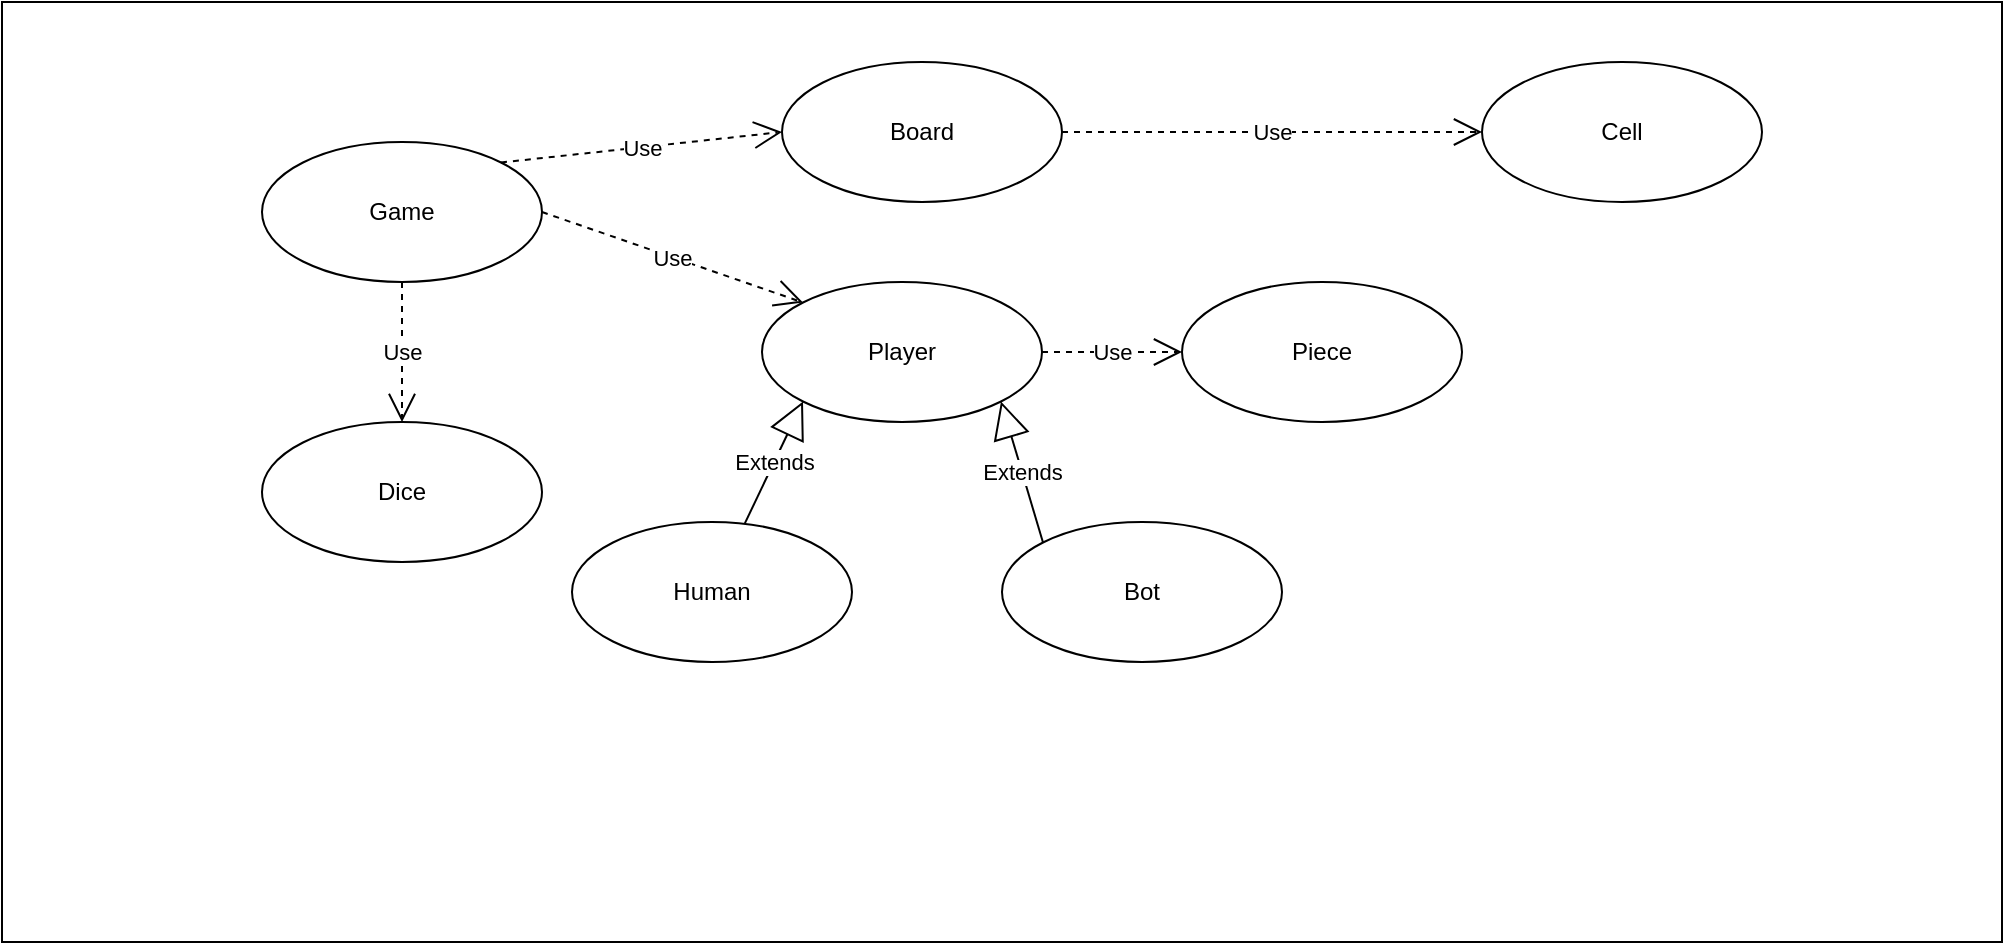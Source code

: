 <mxfile version="24.0.1" type="github">
  <diagram name="Page-1" id="v1raXExcZoV9B4vmxljY">
    <mxGraphModel dx="1290" dy="522" grid="1" gridSize="10" guides="1" tooltips="1" connect="1" arrows="1" fold="1" page="1" pageScale="1" pageWidth="850" pageHeight="1100" math="0" shadow="0">
      <root>
        <mxCell id="0" />
        <mxCell id="1" parent="0" />
        <mxCell id="gRyMv-x38ussXGorKPDM-1" value="" style="rounded=0;whiteSpace=wrap;html=1;" vertex="1" parent="1">
          <mxGeometry width="1000" height="470" as="geometry" />
        </mxCell>
        <mxCell id="gRyMv-x38ussXGorKPDM-2" value="Player" style="ellipse;whiteSpace=wrap;html=1;" vertex="1" parent="1">
          <mxGeometry x="380" y="140" width="140" height="70" as="geometry" />
        </mxCell>
        <mxCell id="gRyMv-x38ussXGorKPDM-3" value="Board" style="ellipse;whiteSpace=wrap;html=1;" vertex="1" parent="1">
          <mxGeometry x="390" y="30" width="140" height="70" as="geometry" />
        </mxCell>
        <mxCell id="gRyMv-x38ussXGorKPDM-4" value="Game" style="ellipse;whiteSpace=wrap;html=1;" vertex="1" parent="1">
          <mxGeometry x="130" y="70" width="140" height="70" as="geometry" />
        </mxCell>
        <mxCell id="gRyMv-x38ussXGorKPDM-6" value="Bot" style="ellipse;whiteSpace=wrap;html=1;" vertex="1" parent="1">
          <mxGeometry x="500" y="260" width="140" height="70" as="geometry" />
        </mxCell>
        <mxCell id="gRyMv-x38ussXGorKPDM-7" value="Extends" style="endArrow=block;endSize=16;endFill=0;html=1;rounded=0;entryX=0;entryY=1;entryDx=0;entryDy=0;" edge="1" parent="1" source="gRyMv-x38ussXGorKPDM-5" target="gRyMv-x38ussXGorKPDM-2">
          <mxGeometry width="160" relative="1" as="geometry">
            <mxPoint x="340" y="270" as="sourcePoint" />
            <mxPoint x="500" y="270" as="targetPoint" />
          </mxGeometry>
        </mxCell>
        <mxCell id="gRyMv-x38ussXGorKPDM-8" value="Extends" style="endArrow=block;endSize=16;endFill=0;html=1;rounded=0;exitX=0;exitY=0;exitDx=0;exitDy=0;entryX=1;entryY=1;entryDx=0;entryDy=0;" edge="1" parent="1" source="gRyMv-x38ussXGorKPDM-6" target="gRyMv-x38ussXGorKPDM-2">
          <mxGeometry width="160" relative="1" as="geometry">
            <mxPoint x="430.5" y="260" as="sourcePoint" />
            <mxPoint x="469.5" y="220" as="targetPoint" />
          </mxGeometry>
        </mxCell>
        <mxCell id="gRyMv-x38ussXGorKPDM-9" value="Use" style="endArrow=open;endSize=12;dashed=1;html=1;rounded=0;exitX=1;exitY=0;exitDx=0;exitDy=0;entryX=0;entryY=0.5;entryDx=0;entryDy=0;" edge="1" parent="1" source="gRyMv-x38ussXGorKPDM-4" target="gRyMv-x38ussXGorKPDM-3">
          <mxGeometry width="160" relative="1" as="geometry">
            <mxPoint x="259.996" y="101.79" as="sourcePoint" />
            <mxPoint x="380" y="90" as="targetPoint" />
          </mxGeometry>
        </mxCell>
        <mxCell id="gRyMv-x38ussXGorKPDM-10" value="" style="endArrow=open;endSize=12;dashed=1;html=1;rounded=0;" edge="1" parent="1" target="gRyMv-x38ussXGorKPDM-5">
          <mxGeometry width="160" relative="1" as="geometry">
            <mxPoint x="340" y="270" as="sourcePoint" />
            <mxPoint x="500" y="270" as="targetPoint" />
          </mxGeometry>
        </mxCell>
        <mxCell id="gRyMv-x38ussXGorKPDM-5" value="Human" style="ellipse;whiteSpace=wrap;html=1;" vertex="1" parent="1">
          <mxGeometry x="285" y="260" width="140" height="70" as="geometry" />
        </mxCell>
        <mxCell id="gRyMv-x38ussXGorKPDM-11" value="Use" style="endArrow=open;endSize=12;dashed=1;html=1;rounded=0;exitX=1;exitY=0.5;exitDx=0;exitDy=0;entryX=0;entryY=0;entryDx=0;entryDy=0;" edge="1" parent="1" source="gRyMv-x38ussXGorKPDM-4" target="gRyMv-x38ussXGorKPDM-2">
          <mxGeometry width="160" relative="1" as="geometry">
            <mxPoint x="230" y="185" as="sourcePoint" />
            <mxPoint x="371" y="170" as="targetPoint" />
          </mxGeometry>
        </mxCell>
        <mxCell id="gRyMv-x38ussXGorKPDM-12" value="Dice" style="ellipse;whiteSpace=wrap;html=1;" vertex="1" parent="1">
          <mxGeometry x="130" y="210" width="140" height="70" as="geometry" />
        </mxCell>
        <mxCell id="gRyMv-x38ussXGorKPDM-13" value="Use" style="endArrow=open;endSize=12;dashed=1;html=1;rounded=0;entryX=0.5;entryY=0;entryDx=0;entryDy=0;exitX=0.5;exitY=1;exitDx=0;exitDy=0;" edge="1" parent="1" source="gRyMv-x38ussXGorKPDM-4" target="gRyMv-x38ussXGorKPDM-12">
          <mxGeometry width="160" relative="1" as="geometry">
            <mxPoint x="80" y="160" as="sourcePoint" />
            <mxPoint x="231" y="160" as="targetPoint" />
            <Array as="points" />
          </mxGeometry>
        </mxCell>
        <mxCell id="gRyMv-x38ussXGorKPDM-14" value="Piece" style="ellipse;whiteSpace=wrap;html=1;" vertex="1" parent="1">
          <mxGeometry x="590" y="140" width="140" height="70" as="geometry" />
        </mxCell>
        <mxCell id="gRyMv-x38ussXGorKPDM-15" value="Use" style="endArrow=open;endSize=12;dashed=1;html=1;rounded=0;exitX=1;exitY=0.5;exitDx=0;exitDy=0;entryX=0;entryY=0.5;entryDx=0;entryDy=0;" edge="1" parent="1" source="gRyMv-x38ussXGorKPDM-2" target="gRyMv-x38ussXGorKPDM-14">
          <mxGeometry width="160" relative="1" as="geometry">
            <mxPoint x="470" y="100" as="sourcePoint" />
            <mxPoint x="601" y="145" as="targetPoint" />
          </mxGeometry>
        </mxCell>
        <mxCell id="gRyMv-x38ussXGorKPDM-16" value="Cell" style="ellipse;whiteSpace=wrap;html=1;" vertex="1" parent="1">
          <mxGeometry x="740" y="30" width="140" height="70" as="geometry" />
        </mxCell>
        <mxCell id="gRyMv-x38ussXGorKPDM-17" value="Use" style="endArrow=open;endSize=12;dashed=1;html=1;rounded=0;exitX=1;exitY=0.5;exitDx=0;exitDy=0;entryX=0;entryY=0.5;entryDx=0;entryDy=0;" edge="1" parent="1" source="gRyMv-x38ussXGorKPDM-3" target="gRyMv-x38ussXGorKPDM-16">
          <mxGeometry width="160" relative="1" as="geometry">
            <mxPoint x="530" y="55" as="sourcePoint" />
            <mxPoint x="671" y="40" as="targetPoint" />
          </mxGeometry>
        </mxCell>
      </root>
    </mxGraphModel>
  </diagram>
</mxfile>
